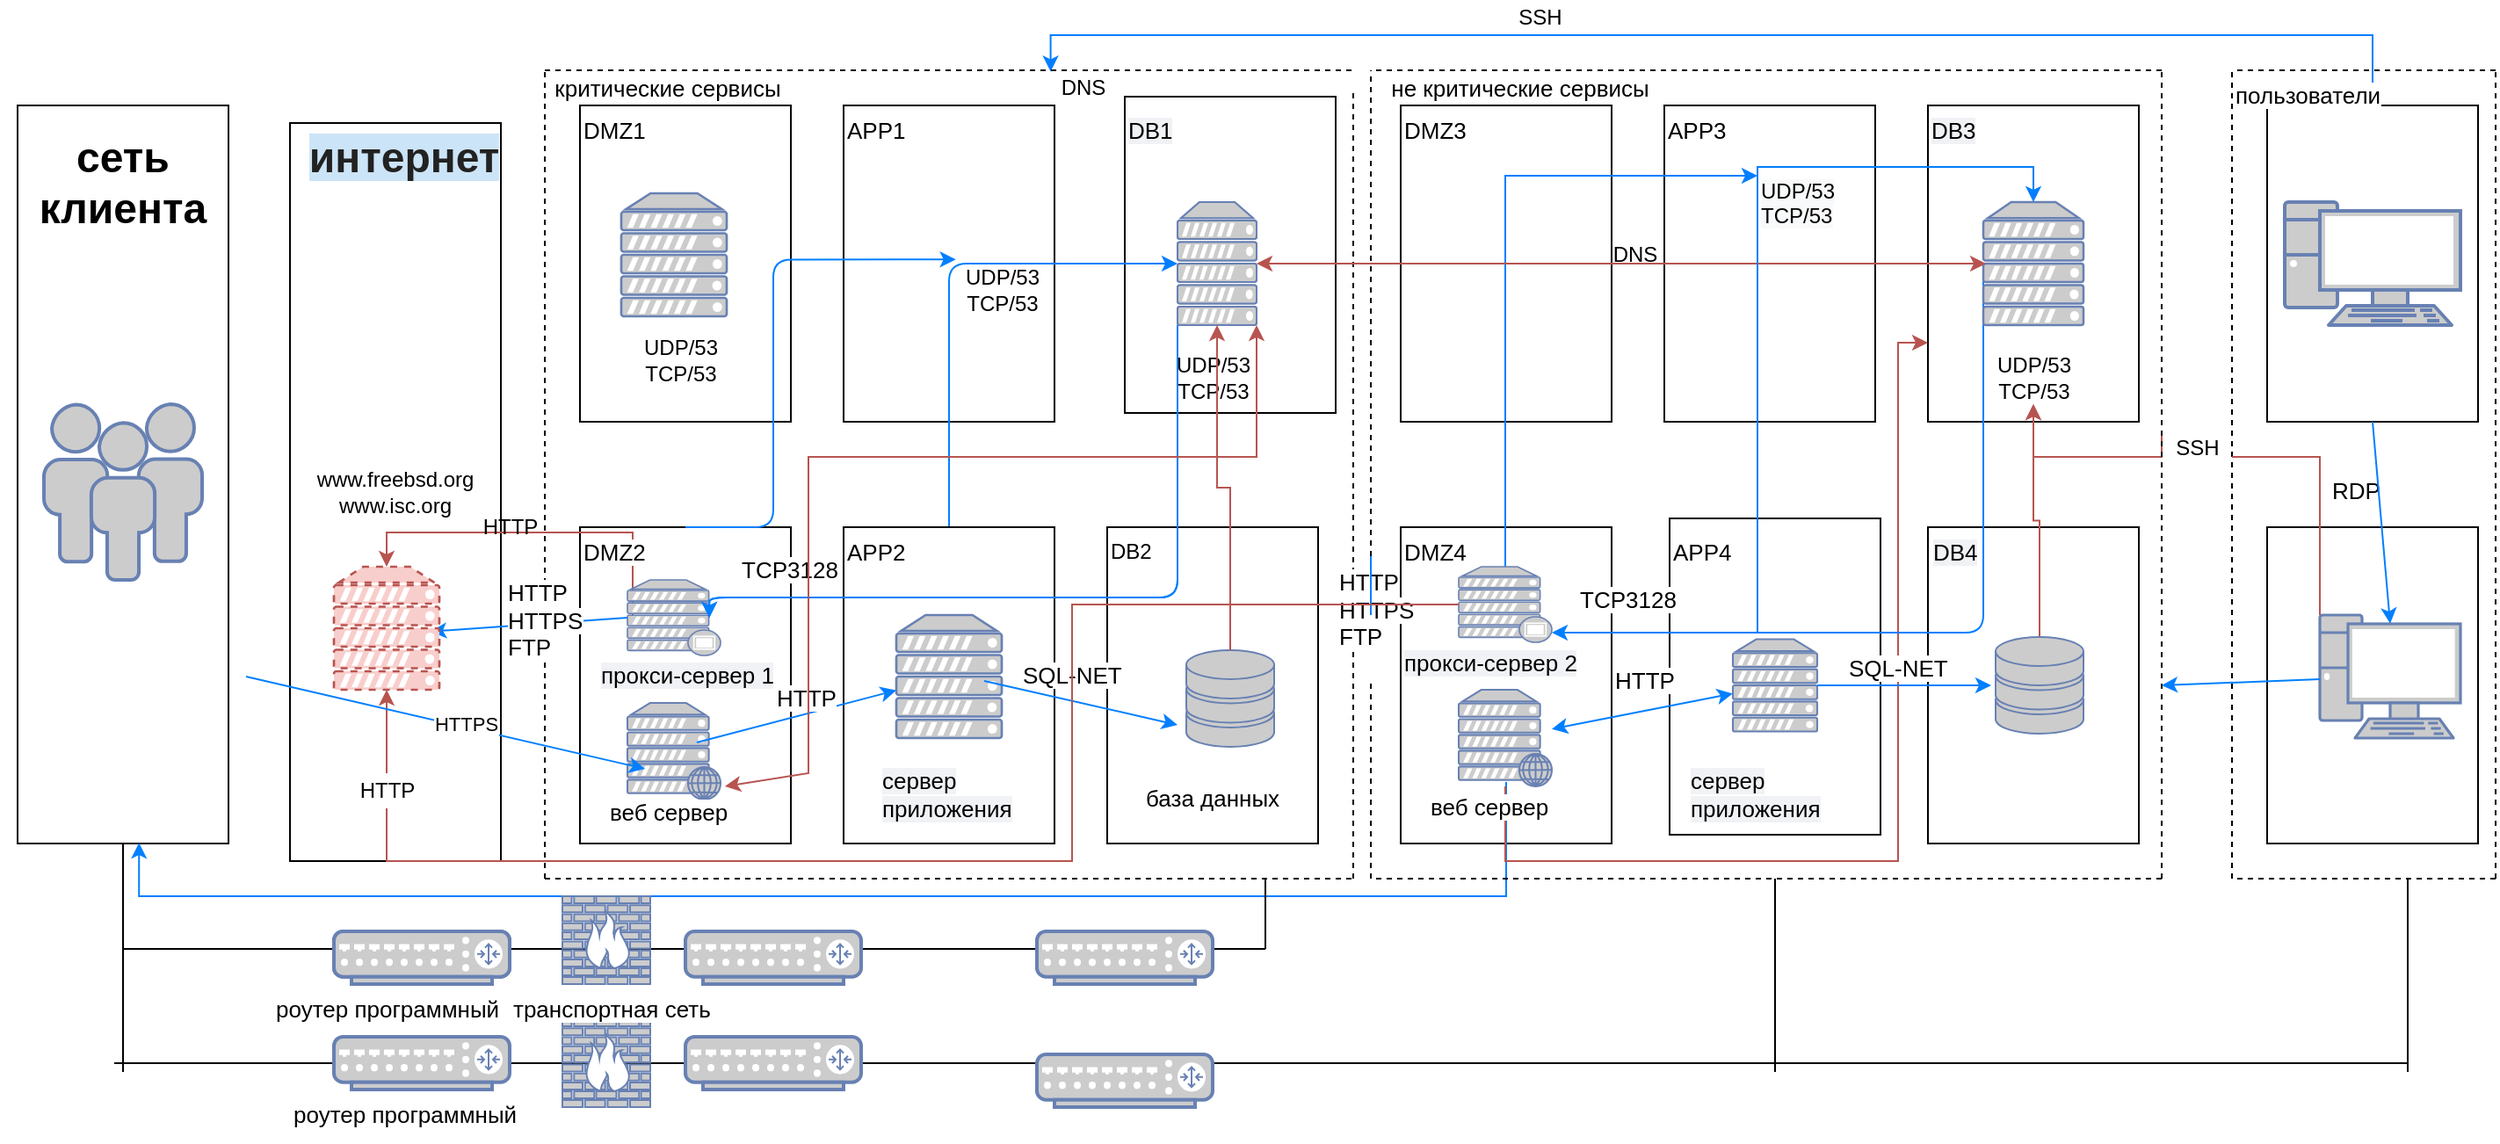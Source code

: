 <mxfile version="15.6.8" type="github">
  <diagram id="1AKOmLiHb0T1GY8dSjtn" name="Page-1">
    <mxGraphModel dx="1060" dy="1646" grid="1" gridSize="10" guides="1" tooltips="1" connect="1" arrows="1" fold="1" page="1" pageScale="1" pageWidth="827" pageHeight="1169" math="0" shadow="0">
      <root>
        <mxCell id="0" />
        <mxCell id="1" parent="0" />
        <mxCell id="HJ1KMDWT780nta9G588y-94" value="" style="endArrow=none;html=1;" parent="1" edge="1">
          <mxGeometry width="50" height="50" relative="1" as="geometry">
            <mxPoint x="95" y="585" as="sourcePoint" />
            <mxPoint x="1400" y="585" as="targetPoint" />
          </mxGeometry>
        </mxCell>
        <mxCell id="HJ1KMDWT780nta9G588y-93" value="" style="endArrow=none;html=1;" parent="1" edge="1">
          <mxGeometry width="50" height="50" relative="1" as="geometry">
            <mxPoint x="100" y="520" as="sourcePoint" />
            <mxPoint x="750" y="520" as="targetPoint" />
          </mxGeometry>
        </mxCell>
        <mxCell id="HJ1KMDWT780nta9G588y-1" value="" style="rounded=0;whiteSpace=wrap;html=1;" parent="1" vertex="1">
          <mxGeometry x="40" y="40" width="120" height="420" as="geometry" />
        </mxCell>
        <mxCell id="HJ1KMDWT780nta9G588y-2" value="www.freebsd.org&lt;br&gt;www.isc.org&lt;br&gt;" style="rounded=0;whiteSpace=wrap;html=1;" parent="1" vertex="1">
          <mxGeometry x="195" y="50" width="120" height="420" as="geometry" />
        </mxCell>
        <mxCell id="HJ1KMDWT780nta9G588y-6" value="" style="rounded=0;whiteSpace=wrap;html=1;" parent="1" vertex="1">
          <mxGeometry x="360" y="40" width="120" height="180" as="geometry" />
        </mxCell>
        <mxCell id="HJ1KMDWT780nta9G588y-7" value="" style="rounded=0;whiteSpace=wrap;html=1;" parent="1" vertex="1">
          <mxGeometry x="360" y="280" width="120" height="180" as="geometry" />
        </mxCell>
        <mxCell id="HJ1KMDWT780nta9G588y-8" value="" style="rounded=0;whiteSpace=wrap;html=1;" parent="1" vertex="1">
          <mxGeometry x="510" y="40" width="120" height="180" as="geometry" />
        </mxCell>
        <mxCell id="HJ1KMDWT780nta9G588y-9" value="" style="rounded=0;whiteSpace=wrap;html=1;" parent="1" vertex="1">
          <mxGeometry x="670" y="35" width="120" height="180" as="geometry" />
        </mxCell>
        <mxCell id="vRpasQC0jQgQnMMgfVWq-15" style="edgeStyle=orthogonalEdgeStyle;rounded=1;orthogonalLoop=1;jettySize=auto;html=1;exitX=0.5;exitY=0;exitDx=0;exitDy=0;strokeColor=#007FFF;" parent="1" source="HJ1KMDWT780nta9G588y-10" edge="1">
          <mxGeometry relative="1" as="geometry">
            <mxPoint x="700" y="130" as="targetPoint" />
            <Array as="points">
              <mxPoint x="570" y="130" />
            </Array>
          </mxGeometry>
        </mxCell>
        <mxCell id="HJ1KMDWT780nta9G588y-10" value="" style="rounded=0;whiteSpace=wrap;html=1;" parent="1" vertex="1">
          <mxGeometry x="510" y="280" width="120" height="180" as="geometry" />
        </mxCell>
        <mxCell id="HJ1KMDWT780nta9G588y-11" value="" style="rounded=0;whiteSpace=wrap;html=1;" parent="1" vertex="1">
          <mxGeometry x="660" y="280" width="120" height="180" as="geometry" />
        </mxCell>
        <mxCell id="HJ1KMDWT780nta9G588y-12" value="" style="rounded=0;whiteSpace=wrap;html=1;" parent="1" vertex="1">
          <mxGeometry x="827" y="40" width="120" height="180" as="geometry" />
        </mxCell>
        <mxCell id="HJ1KMDWT780nta9G588y-13" value="" style="rounded=0;whiteSpace=wrap;html=1;" parent="1" vertex="1">
          <mxGeometry x="827" y="280" width="120" height="180" as="geometry" />
        </mxCell>
        <mxCell id="HJ1KMDWT780nta9G588y-14" value="" style="rounded=0;whiteSpace=wrap;html=1;" parent="1" vertex="1">
          <mxGeometry x="977" y="40" width="120" height="180" as="geometry" />
        </mxCell>
        <mxCell id="HJ1KMDWT780nta9G588y-15" value="" style="rounded=0;whiteSpace=wrap;html=1;" parent="1" vertex="1">
          <mxGeometry x="1127" y="40" width="120" height="180" as="geometry" />
        </mxCell>
        <mxCell id="HJ1KMDWT780nta9G588y-16" value="" style="rounded=0;whiteSpace=wrap;html=1;" parent="1" vertex="1">
          <mxGeometry x="980" y="275" width="120" height="180" as="geometry" />
        </mxCell>
        <mxCell id="HJ1KMDWT780nta9G588y-17" value="&#xa;&#xa;&lt;span style=&quot;color: rgb(0, 0, 0); font-size: 13px; font-style: normal; font-weight: 400; letter-spacing: normal; text-align: left; text-indent: 0px; text-transform: none; word-spacing: 0px; background-color: rgb(240, 242, 245); display: inline; float: none;&quot;&gt;DB1&lt;/span&gt;&#xa;&#xa;" style="rounded=0;whiteSpace=wrap;html=1;" parent="1" vertex="1">
          <mxGeometry x="1127" y="280" width="120" height="180" as="geometry" />
        </mxCell>
        <mxCell id="DNXab_aSITvc3gn5kR9r-11" style="edgeStyle=orthogonalEdgeStyle;rounded=0;orthogonalLoop=1;jettySize=auto;html=1;entryX=0.045;entryY=0.037;entryDx=0;entryDy=0;entryPerimeter=0;fillColor=#dae8fc;strokeColor=#007FFF;" parent="1" source="HJ1KMDWT780nta9G588y-18" target="DNXab_aSITvc3gn5kR9r-9" edge="1">
          <mxGeometry relative="1" as="geometry">
            <Array as="points">
              <mxPoint x="1380" />
              <mxPoint x="628" />
            </Array>
          </mxGeometry>
        </mxCell>
        <mxCell id="HJ1KMDWT780nta9G588y-18" value="" style="rounded=0;whiteSpace=wrap;html=1;" parent="1" vertex="1">
          <mxGeometry x="1320" y="40" width="120" height="180" as="geometry" />
        </mxCell>
        <mxCell id="HJ1KMDWT780nta9G588y-19" value="" style="rounded=0;whiteSpace=wrap;html=1;" parent="1" vertex="1">
          <mxGeometry x="1320" y="280" width="120" height="180" as="geometry" />
        </mxCell>
        <mxCell id="HJ1KMDWT780nta9G588y-22" value="&lt;h1&gt;сеть клиента&lt;/h1&gt;" style="text;html=1;strokeColor=none;fillColor=none;spacing=5;spacingTop=-20;whiteSpace=wrap;overflow=hidden;rounded=0;align=center;" parent="1" vertex="1">
          <mxGeometry x="30" y="50" width="140" height="60" as="geometry" />
        </mxCell>
        <mxCell id="HJ1KMDWT780nta9G588y-23" value="&lt;h1&gt;&lt;font color=&quot;#222222&quot;&gt;&lt;span style=&quot;background-color: rgb(204 , 228 , 247)&quot;&gt;интернет&lt;/span&gt;&lt;/font&gt;&lt;/h1&gt;" style="text;html=1;strokeColor=none;fillColor=none;spacing=5;spacingTop=-20;whiteSpace=wrap;overflow=hidden;rounded=0;align=center;" parent="1" vertex="1">
          <mxGeometry x="190" y="50" width="140" height="60" as="geometry" />
        </mxCell>
        <mxCell id="DNXab_aSITvc3gn5kR9r-2" style="edgeStyle=orthogonalEdgeStyle;rounded=0;orthogonalLoop=1;jettySize=auto;html=1;exitX=0;exitY=0.5;exitDx=0;exitDy=0;exitPerimeter=0;entryX=0.5;entryY=0;entryDx=0;entryDy=0;entryPerimeter=0;fillColor=#f8cecc;strokeColor=#b85450;" parent="1" source="HJ1KMDWT780nta9G588y-24" target="DNXab_aSITvc3gn5kR9r-1" edge="1">
          <mxGeometry relative="1" as="geometry">
            <Array as="points">
              <mxPoint x="390" y="331" />
              <mxPoint x="390" y="283" />
              <mxPoint x="250" y="283" />
            </Array>
          </mxGeometry>
        </mxCell>
        <mxCell id="HJ1KMDWT780nta9G588y-24" value="" style="fontColor=#0066CC;verticalAlign=top;verticalLabelPosition=bottom;labelPosition=center;align=center;html=1;outlineConnect=0;fillColor=#CCCCCC;strokeColor=#6881B3;gradientColor=none;gradientDirection=north;strokeWidth=2;shape=mxgraph.networks.proxy_server;" parent="1" vertex="1">
          <mxGeometry x="387" y="310" width="53" height="43" as="geometry" />
        </mxCell>
        <mxCell id="HJ1KMDWT780nta9G588y-25" value="" style="fontColor=#0066CC;verticalAlign=top;verticalLabelPosition=bottom;labelPosition=center;align=center;html=1;outlineConnect=0;fillColor=#CCCCCC;strokeColor=#6881B3;gradientColor=none;gradientDirection=north;strokeWidth=2;shape=mxgraph.networks.web_server;" parent="1" vertex="1">
          <mxGeometry x="387" y="380" width="53" height="55" as="geometry" />
        </mxCell>
        <mxCell id="HJ1KMDWT780nta9G588y-26" value="" style="fontColor=#0066CC;verticalAlign=top;verticalLabelPosition=bottom;labelPosition=center;align=center;html=1;outlineConnect=0;fillColor=#CCCCCC;strokeColor=#6881B3;gradientColor=none;gradientDirection=north;strokeWidth=2;shape=mxgraph.networks.server;" parent="1" vertex="1">
          <mxGeometry x="540" y="330" width="60" height="70" as="geometry" />
        </mxCell>
        <mxCell id="HJ1KMDWT780nta9G588y-28" value="" style="fontColor=#0066CC;verticalAlign=top;verticalLabelPosition=bottom;labelPosition=center;align=center;html=1;outlineConnect=0;fillColor=#CCCCCC;strokeColor=#6881B3;gradientColor=none;gradientDirection=north;strokeWidth=2;shape=mxgraph.networks.pc;" parent="1" vertex="1">
          <mxGeometry x="1330" y="95" width="100" height="70" as="geometry" />
        </mxCell>
        <mxCell id="DNXab_aSITvc3gn5kR9r-4" style="edgeStyle=orthogonalEdgeStyle;rounded=0;orthogonalLoop=1;jettySize=auto;html=1;exitX=0;exitY=0;exitDx=0;exitDy=0;exitPerimeter=0;fillColor=#f8cecc;strokeColor=#b85450;startArrow=none;" parent="1" source="DNXab_aSITvc3gn5kR9r-30" target="HJ1KMDWT780nta9G588y-153" edge="1">
          <mxGeometry relative="1" as="geometry">
            <Array as="points">
              <mxPoint x="1187" y="240" />
            </Array>
          </mxGeometry>
        </mxCell>
        <mxCell id="HJ1KMDWT780nta9G588y-29" value="" style="fontColor=#0066CC;verticalAlign=top;verticalLabelPosition=bottom;labelPosition=center;align=center;html=1;outlineConnect=0;fillColor=#CCCCCC;strokeColor=#6881B3;gradientColor=none;gradientDirection=north;strokeWidth=2;shape=mxgraph.networks.pc;" parent="1" vertex="1">
          <mxGeometry x="1350" y="330" width="80" height="70" as="geometry" />
        </mxCell>
        <mxCell id="HJ1KMDWT780nta9G588y-31" value="" style="fontColor=#0066CC;verticalAlign=top;verticalLabelPosition=bottom;labelPosition=center;align=center;html=1;outlineConnect=0;fillColor=#CCCCCC;strokeColor=#6881B3;gradientColor=none;gradientDirection=north;strokeWidth=2;shape=mxgraph.networks.server;" parent="1" vertex="1">
          <mxGeometry x="1016" y="343.75" width="48" height="52.5" as="geometry" />
        </mxCell>
        <mxCell id="DNXab_aSITvc3gn5kR9r-3" style="edgeStyle=orthogonalEdgeStyle;rounded=0;orthogonalLoop=1;jettySize=auto;html=1;entryX=0.5;entryY=1;entryDx=0;entryDy=0;entryPerimeter=0;fillColor=#f8cecc;strokeColor=#b85450;startArrow=none;" parent="1" source="DNXab_aSITvc3gn5kR9r-16" target="DNXab_aSITvc3gn5kR9r-1" edge="1">
          <mxGeometry relative="1" as="geometry">
            <Array as="points" />
          </mxGeometry>
        </mxCell>
        <mxCell id="DNXab_aSITvc3gn5kR9r-28" style="edgeStyle=orthogonalEdgeStyle;rounded=0;orthogonalLoop=1;jettySize=auto;html=1;strokeColor=#007FFF;" parent="1" source="HJ1KMDWT780nta9G588y-32" edge="1">
          <mxGeometry relative="1" as="geometry">
            <mxPoint x="1030" y="80" as="targetPoint" />
            <Array as="points">
              <mxPoint x="887" y="80" />
            </Array>
          </mxGeometry>
        </mxCell>
        <mxCell id="HJ1KMDWT780nta9G588y-32" value="" style="fontColor=#0066CC;verticalAlign=top;verticalLabelPosition=bottom;labelPosition=center;align=center;html=1;outlineConnect=0;fillColor=#CCCCCC;strokeColor=#6881B3;gradientColor=none;gradientDirection=north;strokeWidth=2;shape=mxgraph.networks.proxy_server;" parent="1" vertex="1">
          <mxGeometry x="860" y="302.5" width="53" height="43" as="geometry" />
        </mxCell>
        <mxCell id="DNXab_aSITvc3gn5kR9r-19" style="edgeStyle=orthogonalEdgeStyle;rounded=0;orthogonalLoop=1;jettySize=auto;html=1;exitX=0.5;exitY=0;exitDx=0;exitDy=0;entryX=0.576;entryY=0.999;entryDx=0;entryDy=0;entryPerimeter=0;strokeColor=#007FFF;" parent="1" source="HJ1KMDWT780nta9G588y-84" target="HJ1KMDWT780nta9G588y-1" edge="1">
          <mxGeometry relative="1" as="geometry">
            <Array as="points">
              <mxPoint x="887" y="490" />
              <mxPoint x="109" y="490" />
            </Array>
          </mxGeometry>
        </mxCell>
        <mxCell id="DNXab_aSITvc3gn5kR9r-21" style="edgeStyle=orthogonalEdgeStyle;rounded=0;orthogonalLoop=1;jettySize=auto;html=1;entryX=0;entryY=0.75;entryDx=0;entryDy=0;strokeColor=#b85450;fillColor=#f8cecc;" parent="1" source="HJ1KMDWT780nta9G588y-33" target="HJ1KMDWT780nta9G588y-15" edge="1">
          <mxGeometry relative="1" as="geometry">
            <Array as="points">
              <mxPoint x="887" y="470" />
              <mxPoint x="1110" y="470" />
              <mxPoint x="1110" y="175" />
            </Array>
          </mxGeometry>
        </mxCell>
        <mxCell id="HJ1KMDWT780nta9G588y-33" value="" style="fontColor=#0066CC;verticalAlign=top;verticalLabelPosition=bottom;labelPosition=center;align=center;html=1;outlineConnect=0;fillColor=#CCCCCC;strokeColor=#6881B3;gradientColor=none;gradientDirection=north;strokeWidth=2;shape=mxgraph.networks.web_server;" parent="1" vertex="1">
          <mxGeometry x="860" y="372.5" width="53" height="55" as="geometry" />
        </mxCell>
        <mxCell id="HJ1KMDWT780nta9G588y-34" value="" style="fontColor=#0066CC;verticalAlign=top;verticalLabelPosition=bottom;labelPosition=center;align=center;html=1;outlineConnect=0;fillColor=#CCCCCC;strokeColor=#6881B3;gradientColor=none;gradientDirection=north;strokeWidth=2;shape=mxgraph.networks.storage;" parent="1" vertex="1">
          <mxGeometry x="705" y="350" width="50" height="55" as="geometry" />
        </mxCell>
        <mxCell id="HJ1KMDWT780nta9G588y-35" value="" style="fontColor=#0066CC;verticalAlign=top;verticalLabelPosition=bottom;labelPosition=center;align=center;html=1;outlineConnect=0;fillColor=#CCCCCC;strokeColor=#6881B3;gradientColor=none;gradientDirection=north;strokeWidth=2;shape=mxgraph.networks.users;" parent="1" vertex="1">
          <mxGeometry x="55" y="210" width="90" height="100" as="geometry" />
        </mxCell>
        <mxCell id="HJ1KMDWT780nta9G588y-36" value="" style="fontColor=#0066CC;verticalAlign=top;verticalLabelPosition=bottom;labelPosition=center;align=center;html=1;outlineConnect=0;fillColor=#CCCCCC;strokeColor=#6881B3;gradientColor=none;gradientDirection=north;strokeWidth=2;shape=mxgraph.networks.router;" parent="1" vertex="1">
          <mxGeometry x="220" y="510" width="100" height="30" as="geometry" />
        </mxCell>
        <mxCell id="HJ1KMDWT780nta9G588y-37" value="" style="fontColor=#0066CC;verticalAlign=top;verticalLabelPosition=bottom;labelPosition=center;align=center;html=1;outlineConnect=0;fillColor=#CCCCCC;strokeColor=#6881B3;gradientColor=none;gradientDirection=north;strokeWidth=2;shape=mxgraph.networks.router;" parent="1" vertex="1">
          <mxGeometry x="220" y="510" width="100" height="30" as="geometry" />
        </mxCell>
        <mxCell id="HJ1KMDWT780nta9G588y-38" value="" style="fontColor=#0066CC;verticalAlign=top;verticalLabelPosition=bottom;labelPosition=center;align=center;html=1;outlineConnect=0;fillColor=#CCCCCC;strokeColor=#6881B3;gradientColor=none;gradientDirection=north;strokeWidth=2;shape=mxgraph.networks.router;" parent="1" vertex="1">
          <mxGeometry x="620" y="510" width="100" height="30" as="geometry" />
        </mxCell>
        <mxCell id="HJ1KMDWT780nta9G588y-39" value="" style="fontColor=#0066CC;verticalAlign=top;verticalLabelPosition=bottom;labelPosition=center;align=center;html=1;outlineConnect=0;fillColor=#CCCCCC;strokeColor=#6881B3;gradientColor=none;gradientDirection=north;strokeWidth=2;shape=mxgraph.networks.router;" parent="1" vertex="1">
          <mxGeometry x="420" y="510" width="100" height="30" as="geometry" />
        </mxCell>
        <mxCell id="HJ1KMDWT780nta9G588y-40" value="" style="fontColor=#0066CC;verticalAlign=top;verticalLabelPosition=bottom;labelPosition=center;align=center;html=1;outlineConnect=0;fillColor=#CCCCCC;strokeColor=#6881B3;gradientColor=none;gradientDirection=north;strokeWidth=2;shape=mxgraph.networks.router;" parent="1" vertex="1">
          <mxGeometry x="220" y="570" width="100" height="30" as="geometry" />
        </mxCell>
        <mxCell id="HJ1KMDWT780nta9G588y-41" value="" style="fontColor=#0066CC;verticalAlign=top;verticalLabelPosition=bottom;labelPosition=center;align=center;html=1;outlineConnect=0;fillColor=#CCCCCC;strokeColor=#6881B3;gradientColor=none;gradientDirection=north;strokeWidth=2;shape=mxgraph.networks.router;" parent="1" vertex="1">
          <mxGeometry x="420" y="570" width="100" height="30" as="geometry" />
        </mxCell>
        <mxCell id="HJ1KMDWT780nta9G588y-42" value="" style="fontColor=#0066CC;verticalAlign=top;verticalLabelPosition=bottom;labelPosition=center;align=center;html=1;outlineConnect=0;fillColor=#CCCCCC;strokeColor=#6881B3;gradientColor=none;gradientDirection=north;strokeWidth=2;shape=mxgraph.networks.router;" parent="1" vertex="1">
          <mxGeometry x="620" y="580" width="100" height="30" as="geometry" />
        </mxCell>
        <mxCell id="HJ1KMDWT780nta9G588y-43" value="" style="fontColor=#0066CC;verticalAlign=top;verticalLabelPosition=bottom;labelPosition=center;align=center;html=1;outlineConnect=0;fillColor=#CCCCCC;strokeColor=#6881B3;gradientColor=none;gradientDirection=north;strokeWidth=2;shape=mxgraph.networks.firewall;" parent="1" vertex="1">
          <mxGeometry x="350" y="490" width="50" height="50" as="geometry" />
        </mxCell>
        <mxCell id="HJ1KMDWT780nta9G588y-44" value="" style="fontColor=#0066CC;verticalAlign=top;verticalLabelPosition=bottom;labelPosition=center;align=center;html=1;outlineConnect=0;fillColor=#CCCCCC;strokeColor=#6881B3;gradientColor=none;gradientDirection=north;strokeWidth=2;shape=mxgraph.networks.firewall;" parent="1" vertex="1">
          <mxGeometry x="350" y="560" width="50" height="50" as="geometry" />
        </mxCell>
        <mxCell id="HJ1KMDWT780nta9G588y-47" value="" style="endArrow=none;dashed=1;html=1;" parent="1" edge="1">
          <mxGeometry width="50" height="50" relative="1" as="geometry">
            <mxPoint x="800" y="480" as="sourcePoint" />
            <mxPoint x="800" y="30" as="targetPoint" />
          </mxGeometry>
        </mxCell>
        <mxCell id="HJ1KMDWT780nta9G588y-48" value="" style="endArrow=none;dashed=1;html=1;" parent="1" edge="1">
          <mxGeometry width="50" height="50" relative="1" as="geometry">
            <mxPoint x="340" y="480" as="sourcePoint" />
            <mxPoint x="800" y="480" as="targetPoint" />
          </mxGeometry>
        </mxCell>
        <mxCell id="HJ1KMDWT780nta9G588y-49" value="" style="endArrow=none;dashed=1;html=1;" parent="1" edge="1">
          <mxGeometry width="50" height="50" relative="1" as="geometry">
            <mxPoint x="340" y="20" as="sourcePoint" />
            <mxPoint x="800" y="20" as="targetPoint" />
          </mxGeometry>
        </mxCell>
        <mxCell id="HJ1KMDWT780nta9G588y-50" value="" style="endArrow=none;dashed=1;html=1;" parent="1" edge="1">
          <mxGeometry width="50" height="50" relative="1" as="geometry">
            <mxPoint x="340" y="480" as="sourcePoint" />
            <mxPoint x="340" y="20" as="targetPoint" />
          </mxGeometry>
        </mxCell>
        <mxCell id="HJ1KMDWT780nta9G588y-51" value="" style="endArrow=none;dashed=1;html=1;" parent="1" source="HJ1KMDWT780nta9G588y-137" edge="1">
          <mxGeometry width="50" height="50" relative="1" as="geometry">
            <mxPoint x="810" y="480" as="sourcePoint" />
            <mxPoint x="810" y="20" as="targetPoint" />
          </mxGeometry>
        </mxCell>
        <mxCell id="HJ1KMDWT780nta9G588y-52" value="" style="endArrow=none;dashed=1;html=1;" parent="1" edge="1">
          <mxGeometry width="50" height="50" relative="1" as="geometry">
            <mxPoint x="1260" y="20" as="sourcePoint" />
            <mxPoint x="810" y="20" as="targetPoint" />
          </mxGeometry>
        </mxCell>
        <mxCell id="HJ1KMDWT780nta9G588y-53" value="" style="endArrow=none;dashed=1;html=1;" parent="1" edge="1">
          <mxGeometry width="50" height="50" relative="1" as="geometry">
            <mxPoint x="1260" y="480" as="sourcePoint" />
            <mxPoint x="1260" y="20" as="targetPoint" />
          </mxGeometry>
        </mxCell>
        <mxCell id="HJ1KMDWT780nta9G588y-54" value="" style="endArrow=none;dashed=1;html=1;" parent="1" edge="1">
          <mxGeometry width="50" height="50" relative="1" as="geometry">
            <mxPoint x="1260" y="480" as="sourcePoint" />
            <mxPoint x="810" y="480" as="targetPoint" />
          </mxGeometry>
        </mxCell>
        <mxCell id="HJ1KMDWT780nta9G588y-55" value="" style="endArrow=none;dashed=1;html=1;" parent="1" edge="1">
          <mxGeometry width="50" height="50" relative="1" as="geometry">
            <mxPoint x="1300" y="480" as="sourcePoint" />
            <mxPoint x="1300" y="20" as="targetPoint" />
          </mxGeometry>
        </mxCell>
        <mxCell id="HJ1KMDWT780nta9G588y-56" value="" style="endArrow=none;dashed=1;html=1;" parent="1" edge="1">
          <mxGeometry width="50" height="50" relative="1" as="geometry">
            <mxPoint x="1450" y="20" as="sourcePoint" />
            <mxPoint x="1300" y="20" as="targetPoint" />
          </mxGeometry>
        </mxCell>
        <mxCell id="HJ1KMDWT780nta9G588y-57" value="" style="endArrow=none;dashed=1;html=1;" parent="1" edge="1">
          <mxGeometry width="50" height="50" relative="1" as="geometry">
            <mxPoint x="1450.0" y="480" as="sourcePoint" />
            <mxPoint x="1450.0" y="20" as="targetPoint" />
          </mxGeometry>
        </mxCell>
        <mxCell id="HJ1KMDWT780nta9G588y-59" value="" style="endArrow=none;dashed=1;html=1;" parent="1" edge="1">
          <mxGeometry width="50" height="50" relative="1" as="geometry">
            <mxPoint x="1450" y="480" as="sourcePoint" />
            <mxPoint x="1300" y="480" as="targetPoint" />
          </mxGeometry>
        </mxCell>
        <mxCell id="HJ1KMDWT780nta9G588y-60" value="&lt;span style=&quot;font-family: , &amp;#34;blinkmacsystemfont&amp;#34; , &amp;#34;roboto&amp;#34; , &amp;#34;helvetica neue&amp;#34; , &amp;#34;geneva&amp;#34; , &amp;#34;noto sans armenian&amp;#34; , &amp;#34;noto sans bengali&amp;#34; , &amp;#34;noto sans cherokee&amp;#34; , &amp;#34;noto sans devanagari&amp;#34; , &amp;#34;noto sans ethiopic&amp;#34; , &amp;#34;noto sans georgian&amp;#34; , &amp;#34;noto sans hebrew&amp;#34; , &amp;#34;noto sans kannada&amp;#34; , &amp;#34;noto sans khmer&amp;#34; , &amp;#34;noto sans lao&amp;#34; , &amp;#34;noto sans osmanya&amp;#34; , &amp;#34;noto sans tamil&amp;#34; , &amp;#34;noto sans telugu&amp;#34; , &amp;#34;noto sans thai&amp;#34; , sans-serif , &amp;#34;arial&amp;#34; , &amp;#34;tahoma&amp;#34; , &amp;#34;verdana&amp;#34; ; font-size: 13px ; text-align: left ; background-color: rgb(255 , 255 , 255)&quot;&gt;критические сервисы&lt;/span&gt;" style="text;html=1;strokeColor=none;fillColor=none;align=center;verticalAlign=middle;whiteSpace=wrap;rounded=0;" parent="1" vertex="1">
          <mxGeometry x="330" y="20" width="160" height="20" as="geometry" />
        </mxCell>
        <mxCell id="HJ1KMDWT780nta9G588y-61" value="&lt;span style=&quot;font-family: , &amp;#34;blinkmacsystemfont&amp;#34; , &amp;#34;roboto&amp;#34; , &amp;#34;helvetica neue&amp;#34; , &amp;#34;geneva&amp;#34; , &amp;#34;noto sans armenian&amp;#34; , &amp;#34;noto sans bengali&amp;#34; , &amp;#34;noto sans cherokee&amp;#34; , &amp;#34;noto sans devanagari&amp;#34; , &amp;#34;noto sans ethiopic&amp;#34; , &amp;#34;noto sans georgian&amp;#34; , &amp;#34;noto sans hebrew&amp;#34; , &amp;#34;noto sans kannada&amp;#34; , &amp;#34;noto sans khmer&amp;#34; , &amp;#34;noto sans lao&amp;#34; , &amp;#34;noto sans osmanya&amp;#34; , &amp;#34;noto sans tamil&amp;#34; , &amp;#34;noto sans telugu&amp;#34; , &amp;#34;noto sans thai&amp;#34; , sans-serif , &amp;#34;arial&amp;#34; , &amp;#34;tahoma&amp;#34; , &amp;#34;verdana&amp;#34; ; font-size: 13px ; text-align: left ; background-color: rgb(255 , 255 , 255)&quot;&gt;не критические сервисы&lt;/span&gt;" style="text;html=1;strokeColor=none;fillColor=none;align=center;verticalAlign=middle;whiteSpace=wrap;rounded=0;" parent="1" vertex="1">
          <mxGeometry x="810" y="20" width="170" height="20" as="geometry" />
        </mxCell>
        <mxCell id="HJ1KMDWT780nta9G588y-62" value="&lt;span style=&quot;color: rgb(0, 0, 0); font-size: 13px; font-style: normal; font-weight: 400; letter-spacing: normal; text-align: left; text-indent: 0px; text-transform: none; word-spacing: 0px; background-color: rgb(255, 255, 255); display: inline; float: none;&quot;&gt;пользователи&lt;/span&gt;" style="text;whiteSpace=wrap;html=1;" parent="1" vertex="1">
          <mxGeometry x="1300" y="20" width="110" height="20" as="geometry" />
        </mxCell>
        <mxCell id="HJ1KMDWT780nta9G588y-63" value="&lt;span style=&quot;color: rgb(0, 0, 0); font-size: 13px; font-style: normal; font-weight: 400; letter-spacing: normal; text-align: left; text-indent: 0px; text-transform: none; word-spacing: 0px; background-color: rgb(255, 255, 255); display: inline; float: none;&quot;&gt;RDP&lt;/span&gt;" style="text;whiteSpace=wrap;html=1;" parent="1" vertex="1">
          <mxGeometry x="1355" y="245" width="50" height="30" as="geometry" />
        </mxCell>
        <mxCell id="HJ1KMDWT780nta9G588y-64" value="&lt;span style=&quot;color: rgb(0 , 0 , 0) ; font-size: 13px ; font-style: normal ; font-weight: 400 ; letter-spacing: normal ; text-align: left ; text-indent: 0px ; text-transform: none ; word-spacing: 0px ; background-color: rgb(240 , 242 , 245) ; display: inline ; float: none&quot;&gt;DB4&lt;/span&gt;" style="text;whiteSpace=wrap;html=1;" parent="1" vertex="1">
          <mxGeometry x="1128" y="280" width="50" height="30" as="geometry" />
        </mxCell>
        <mxCell id="HJ1KMDWT780nta9G588y-65" value="&lt;span style=&quot;color: rgb(0 , 0 , 0) ; font-size: 13px ; font-style: normal ; font-weight: 400 ; letter-spacing: normal ; text-align: left ; text-indent: 0px ; text-transform: none ; word-spacing: 0px ; background-color: rgb(240 , 242 , 245) ; display: inline ; float: none&quot;&gt;DB3&lt;/span&gt;" style="text;whiteSpace=wrap;html=1;" parent="1" vertex="1">
          <mxGeometry x="1127" y="40" width="50" height="30" as="geometry" />
        </mxCell>
        <mxCell id="HJ1KMDWT780nta9G588y-67" value="&lt;span style=&quot;color: rgb(0, 0, 0); font-size: 13px; font-style: normal; font-weight: 400; letter-spacing: normal; text-align: left; text-indent: 0px; text-transform: none; word-spacing: 0px; background-color: rgb(240, 242, 245); display: inline; float: none;&quot;&gt;DB1&lt;/span&gt;" style="text;whiteSpace=wrap;html=1;" parent="1" vertex="1">
          <mxGeometry x="670" y="40" width="50" height="30" as="geometry" />
        </mxCell>
        <mxCell id="HJ1KMDWT780nta9G588y-69" value="DB2" style="text;whiteSpace=wrap;html=1;" parent="1" vertex="1">
          <mxGeometry x="660" y="280" width="50" height="30" as="geometry" />
        </mxCell>
        <mxCell id="HJ1KMDWT780nta9G588y-70" value="&lt;span style=&quot;color: rgb(0 , 0 , 0) ; font-size: 13px ; font-style: normal ; font-weight: 400 ; letter-spacing: normal ; text-align: left ; text-indent: 0px ; text-transform: none ; word-spacing: 0px ; background-color: rgb(255 , 255 , 255) ; display: inline ; float: none&quot;&gt;APP3&lt;/span&gt;" style="text;whiteSpace=wrap;html=1;" parent="1" vertex="1">
          <mxGeometry x="977" y="40" width="60" height="30" as="geometry" />
        </mxCell>
        <mxCell id="HJ1KMDWT780nta9G588y-71" value="&lt;span style=&quot;color: rgb(0 , 0 , 0) ; font-size: 13px ; font-style: normal ; font-weight: 400 ; letter-spacing: normal ; text-align: left ; text-indent: 0px ; text-transform: none ; word-spacing: 0px ; background-color: rgb(255 , 255 , 255) ; display: inline ; float: none&quot;&gt;APP4&lt;/span&gt;" style="text;whiteSpace=wrap;html=1;" parent="1" vertex="1">
          <mxGeometry x="980" y="280" width="60" height="30" as="geometry" />
        </mxCell>
        <mxCell id="HJ1KMDWT780nta9G588y-72" value="&lt;span style=&quot;color: rgb(0, 0, 0); font-size: 13px; font-style: normal; font-weight: 400; letter-spacing: normal; text-align: left; text-indent: 0px; text-transform: none; word-spacing: 0px; background-color: rgb(255, 255, 255); display: inline; float: none;&quot;&gt;APP1&lt;/span&gt;" style="text;whiteSpace=wrap;html=1;" parent="1" vertex="1">
          <mxGeometry x="510" y="40" width="60" height="30" as="geometry" />
        </mxCell>
        <mxCell id="HJ1KMDWT780nta9G588y-73" value="&lt;span style=&quot;color: rgb(0 , 0 , 0) ; font-size: 13px ; font-style: normal ; font-weight: 400 ; letter-spacing: normal ; text-align: left ; text-indent: 0px ; text-transform: none ; word-spacing: 0px ; background-color: rgb(255 , 255 , 255) ; display: inline ; float: none&quot;&gt;APP2&lt;/span&gt;" style="text;whiteSpace=wrap;html=1;" parent="1" vertex="1">
          <mxGeometry x="510" y="280" width="60" height="30" as="geometry" />
        </mxCell>
        <mxCell id="HJ1KMDWT780nta9G588y-74" value="&lt;span style=&quot;color: rgb(0 , 0 , 0) ; font-size: 13px ; font-style: normal ; font-weight: 400 ; letter-spacing: normal ; text-align: left ; text-indent: 0px ; text-transform: none ; word-spacing: 0px ; background-color: rgb(255 , 255 , 255) ; display: inline ; float: none&quot;&gt;DMZ4&lt;/span&gt;" style="text;whiteSpace=wrap;html=1;" parent="1" vertex="1">
          <mxGeometry x="827" y="280" width="60" height="30" as="geometry" />
        </mxCell>
        <mxCell id="HJ1KMDWT780nta9G588y-76" value="&lt;span style=&quot;color: rgb(0 , 0 , 0) ; font-size: 13px ; font-style: normal ; font-weight: 400 ; letter-spacing: normal ; text-align: left ; text-indent: 0px ; text-transform: none ; word-spacing: 0px ; background-color: rgb(255 , 255 , 255) ; display: inline ; float: none&quot;&gt;DMZ3&lt;/span&gt;" style="text;whiteSpace=wrap;html=1;" parent="1" vertex="1">
          <mxGeometry x="827" y="40" width="60" height="30" as="geometry" />
        </mxCell>
        <mxCell id="HJ1KMDWT780nta9G588y-77" value="&lt;span style=&quot;color: rgb(0, 0, 0); font-size: 13px; font-style: normal; font-weight: 400; letter-spacing: normal; text-align: left; text-indent: 0px; text-transform: none; word-spacing: 0px; background-color: rgb(255, 255, 255); display: inline; float: none;&quot;&gt;DMZ1&lt;/span&gt;" style="text;whiteSpace=wrap;html=1;" parent="1" vertex="1">
          <mxGeometry x="360" y="40" width="60" height="30" as="geometry" />
        </mxCell>
        <mxCell id="HJ1KMDWT780nta9G588y-79" value="&lt;span style=&quot;color: rgb(0 , 0 , 0) ; font-size: 13px ; font-style: normal ; font-weight: 400 ; letter-spacing: normal ; text-align: left ; text-indent: 0px ; text-transform: none ; word-spacing: 0px ; background-color: rgb(255 , 255 , 255) ; display: inline ; float: none&quot;&gt;DMZ2&lt;/span&gt;" style="text;whiteSpace=wrap;html=1;" parent="1" vertex="1">
          <mxGeometry x="360" y="280" width="60" height="30" as="geometry" />
        </mxCell>
        <mxCell id="HJ1KMDWT780nta9G588y-81" value="&lt;span style=&quot;color: rgb(0, 0, 0); font-size: 13px; font-style: normal; font-weight: 400; letter-spacing: normal; text-align: left; text-indent: 0px; text-transform: none; word-spacing: 0px; background-color: rgb(240, 242, 245); display: inline; float: none;&quot;&gt;прокси-сервер 1&lt;/span&gt;" style="text;whiteSpace=wrap;html=1;" parent="1" vertex="1">
          <mxGeometry x="370" y="350" width="120" height="30" as="geometry" />
        </mxCell>
        <mxCell id="HJ1KMDWT780nta9G588y-82" value="&lt;span style=&quot;color: rgb(0 , 0 , 0) ; font-size: 13px ; font-style: normal ; font-weight: 400 ; letter-spacing: normal ; text-align: left ; text-indent: 0px ; text-transform: none ; word-spacing: 0px ; background-color: rgb(240 , 242 , 245) ; display: inline ; float: none&quot;&gt;прокси-сервер 2&lt;/span&gt;" style="text;whiteSpace=wrap;html=1;" parent="1" vertex="1">
          <mxGeometry x="827" y="342.5" width="120" height="30" as="geometry" />
        </mxCell>
        <mxCell id="HJ1KMDWT780nta9G588y-83" value="&lt;span style=&quot;color: rgb(0, 0, 0); font-size: 13px; font-style: normal; font-weight: 400; letter-spacing: normal; text-align: left; text-indent: 0px; text-transform: none; word-spacing: 0px; background-color: rgb(255, 255, 255); display: inline; float: none;&quot;&gt;веб сервер&lt;/span&gt;" style="text;whiteSpace=wrap;html=1;" parent="1" vertex="1">
          <mxGeometry x="375" y="427.5" width="90" height="30" as="geometry" />
        </mxCell>
        <mxCell id="HJ1KMDWT780nta9G588y-84" value="&lt;span style=&quot;color: rgb(0, 0, 0); font-size: 13px; font-style: normal; font-weight: 400; letter-spacing: normal; text-align: left; text-indent: 0px; text-transform: none; word-spacing: 0px; background-color: rgb(255, 255, 255); display: inline; float: none;&quot;&gt;веб сервер&lt;/span&gt;" style="text;whiteSpace=wrap;html=1;" parent="1" vertex="1">
          <mxGeometry x="842" y="425" width="90" height="30" as="geometry" />
        </mxCell>
        <mxCell id="HJ1KMDWT780nta9G588y-85" value="&lt;span style=&quot;color: rgb(0, 0, 0); font-size: 13px; font-style: normal; font-weight: 400; letter-spacing: normal; text-align: left; text-indent: 0px; text-transform: none; word-spacing: 0px; background-color: rgb(240, 242, 245); display: inline; float: none;&quot;&gt;сервер приложения&lt;/span&gt;" style="text;whiteSpace=wrap;html=1;" parent="1" vertex="1">
          <mxGeometry x="530" y="410" width="80" height="30" as="geometry" />
        </mxCell>
        <mxCell id="HJ1KMDWT780nta9G588y-86" value="&lt;span style=&quot;color: rgb(0, 0, 0); font-size: 13px; font-style: normal; font-weight: 400; letter-spacing: normal; text-align: left; text-indent: 0px; text-transform: none; word-spacing: 0px; background-color: rgb(240, 242, 245); display: inline; float: none;&quot;&gt;сервер приложения&lt;/span&gt;" style="text;whiteSpace=wrap;html=1;" parent="1" vertex="1">
          <mxGeometry x="990" y="410" width="110" height="30" as="geometry" />
        </mxCell>
        <mxCell id="HJ1KMDWT780nta9G588y-87" value="&lt;span style=&quot;color: rgb(0, 0, 0); font-size: 13px; font-style: normal; font-weight: 400; letter-spacing: normal; text-align: left; text-indent: 0px; text-transform: none; word-spacing: 0px; background-color: rgb(255, 255, 255); display: inline; float: none;&quot;&gt;база данных&lt;/span&gt;" style="text;whiteSpace=wrap;html=1;" parent="1" vertex="1">
          <mxGeometry x="680" y="420" width="100" height="30" as="geometry" />
        </mxCell>
        <mxCell id="HJ1KMDWT780nta9G588y-88" value="&lt;span style=&quot;color: rgb(0, 0, 0); font-size: 13px; font-style: normal; font-weight: 400; letter-spacing: normal; text-align: left; text-indent: 0px; text-transform: none; word-spacing: 0px; background-color: rgb(255, 255, 255); display: inline; float: none;&quot;&gt;транспортная сеть&lt;/span&gt;" style="text;whiteSpace=wrap;html=1;" parent="1" vertex="1">
          <mxGeometry x="320" y="540" width="140" height="30" as="geometry" />
        </mxCell>
        <mxCell id="HJ1KMDWT780nta9G588y-89" value="&lt;span style=&quot;color: rgb(0, 0, 0); font-size: 13px; font-style: normal; font-weight: 400; letter-spacing: normal; text-align: left; text-indent: 0px; text-transform: none; word-spacing: 0px; background-color: rgb(255, 255, 255); display: inline; float: none;&quot;&gt;роутер программный&lt;/span&gt;" style="text;whiteSpace=wrap;html=1;" parent="1" vertex="1">
          <mxGeometry x="185" y="540" width="150" height="30" as="geometry" />
        </mxCell>
        <mxCell id="HJ1KMDWT780nta9G588y-90" value="&lt;span style=&quot;color: rgb(0, 0, 0); font-size: 13px; font-style: normal; font-weight: 400; letter-spacing: normal; text-align: left; text-indent: 0px; text-transform: none; word-spacing: 0px; background-color: rgb(255, 255, 255); display: inline; float: none;&quot;&gt;роутер программный&lt;/span&gt;" style="text;whiteSpace=wrap;html=1;" parent="1" vertex="1">
          <mxGeometry x="195" y="600" width="150" height="30" as="geometry" />
        </mxCell>
        <mxCell id="HJ1KMDWT780nta9G588y-92" value="" style="endArrow=none;html=1;exitX=0.5;exitY=1;exitDx=0;exitDy=0;" parent="1" source="HJ1KMDWT780nta9G588y-1" edge="1">
          <mxGeometry width="50" height="50" relative="1" as="geometry">
            <mxPoint x="520" y="390" as="sourcePoint" />
            <mxPoint x="100" y="590" as="targetPoint" />
          </mxGeometry>
        </mxCell>
        <mxCell id="HJ1KMDWT780nta9G588y-95" value="" style="endArrow=none;html=1;" parent="1" edge="1">
          <mxGeometry width="50" height="50" relative="1" as="geometry">
            <mxPoint x="750" y="520" as="sourcePoint" />
            <mxPoint x="750" y="480" as="targetPoint" />
          </mxGeometry>
        </mxCell>
        <mxCell id="HJ1KMDWT780nta9G588y-96" value="" style="endArrow=none;html=1;" parent="1" edge="1">
          <mxGeometry width="50" height="50" relative="1" as="geometry">
            <mxPoint x="1400" y="590" as="sourcePoint" />
            <mxPoint x="1400" y="480" as="targetPoint" />
          </mxGeometry>
        </mxCell>
        <mxCell id="HJ1KMDWT780nta9G588y-97" value="" style="endArrow=none;html=1;" parent="1" edge="1">
          <mxGeometry width="50" height="50" relative="1" as="geometry">
            <mxPoint x="1040" y="590" as="sourcePoint" />
            <mxPoint x="1040" y="480" as="targetPoint" />
          </mxGeometry>
        </mxCell>
        <mxCell id="HJ1KMDWT780nta9G588y-98" value="" style="endArrow=classic;html=1;exitX=1;exitY=0.75;exitDx=0;exitDy=0;entryX=0;entryY=0.5;entryDx=0;entryDy=0;entryPerimeter=0;rounded=1;strokeColor=#007FFF;" parent="1" edge="1">
          <mxGeometry width="50" height="50" relative="1" as="geometry">
            <mxPoint x="170" y="365.0" as="sourcePoint" />
            <mxPoint x="397" y="417.5" as="targetPoint" />
          </mxGeometry>
        </mxCell>
        <mxCell id="DNXab_aSITvc3gn5kR9r-18" value="HTTPS" style="edgeLabel;html=1;align=center;verticalAlign=middle;resizable=0;points=[];" parent="HJ1KMDWT780nta9G588y-98" vertex="1" connectable="0">
          <mxGeometry x="0.098" y="2" relative="1" as="geometry">
            <mxPoint as="offset" />
          </mxGeometry>
        </mxCell>
        <mxCell id="HJ1KMDWT780nta9G588y-100" value="" style="endArrow=classic;html=1;exitX=1;exitY=0.75;exitDx=0;exitDy=0;rounded=1;strokeColor=#007FFF;" parent="1" target="HJ1KMDWT780nta9G588y-26" edge="1">
          <mxGeometry width="50" height="50" relative="1" as="geometry">
            <mxPoint x="426.5" y="402.5" as="sourcePoint" />
            <mxPoint x="653.5" y="455" as="targetPoint" />
          </mxGeometry>
        </mxCell>
        <mxCell id="HJ1KMDWT780nta9G588y-101" value="" style="endArrow=classic;html=1;exitX=1;exitY=0.75;exitDx=0;exitDy=0;rounded=1;strokeColor=#007FFF;" parent="1" edge="1">
          <mxGeometry width="50" height="50" relative="1" as="geometry">
            <mxPoint x="590" y="367.5" as="sourcePoint" />
            <mxPoint x="700" y="393" as="targetPoint" />
            <Array as="points">
              <mxPoint x="700" y="392.5" />
            </Array>
          </mxGeometry>
        </mxCell>
        <mxCell id="HJ1KMDWT780nta9G588y-119" value="" style="endArrow=classic;startArrow=classic;html=1;strokeColor=#007FFF;" parent="1" source="HJ1KMDWT780nta9G588y-33" target="HJ1KMDWT780nta9G588y-31" edge="1">
          <mxGeometry width="50" height="50" relative="1" as="geometry">
            <mxPoint x="860" y="540" as="sourcePoint" />
            <mxPoint x="910" y="490" as="targetPoint" />
          </mxGeometry>
        </mxCell>
        <mxCell id="HJ1KMDWT780nta9G588y-120" value="" style="endArrow=classic;html=1;strokeColor=#007FFF;entryX=0;entryY=0.5;entryDx=0;entryDy=0;entryPerimeter=0;" parent="1" source="HJ1KMDWT780nta9G588y-31" edge="1">
          <mxGeometry width="50" height="50" relative="1" as="geometry">
            <mxPoint x="860" y="540" as="sourcePoint" />
            <mxPoint x="1163" y="370" as="targetPoint" />
          </mxGeometry>
        </mxCell>
        <mxCell id="HJ1KMDWT780nta9G588y-121" value="" style="endArrow=classic;html=1;strokeColor=#007FFF;" parent="1" source="HJ1KMDWT780nta9G588y-29" edge="1">
          <mxGeometry width="50" height="50" relative="1" as="geometry">
            <mxPoint x="860" y="540" as="sourcePoint" />
            <mxPoint x="1260" y="370" as="targetPoint" />
          </mxGeometry>
        </mxCell>
        <mxCell id="HJ1KMDWT780nta9G588y-124" value="" style="endArrow=classic;html=1;strokeColor=#007FFF;entryX=0.5;entryY=0.07;entryDx=0;entryDy=0;entryPerimeter=0;exitX=0.5;exitY=1;exitDx=0;exitDy=0;" parent="1" source="HJ1KMDWT780nta9G588y-18" target="HJ1KMDWT780nta9G588y-29" edge="1">
          <mxGeometry width="50" height="50" relative="1" as="geometry">
            <mxPoint x="1000" y="350" as="sourcePoint" />
            <mxPoint x="936.64" y="354.0" as="targetPoint" />
          </mxGeometry>
        </mxCell>
        <mxCell id="HJ1KMDWT780nta9G588y-133" value="" style="endArrow=classic;html=1;strokeColor=#007FFF;entryX=0.667;entryY=0.689;entryDx=0;entryDy=0;entryPerimeter=0;exitX=0;exitY=0.5;exitDx=0;exitDy=0;exitPerimeter=0;" parent="1" source="HJ1KMDWT780nta9G588y-24" target="HJ1KMDWT780nta9G588y-2" edge="1">
          <mxGeometry width="50" height="50" relative="1" as="geometry">
            <mxPoint x="387" y="331.5" as="sourcePoint" />
            <mxPoint x="323.24" y="329.8" as="targetPoint" />
          </mxGeometry>
        </mxCell>
        <mxCell id="HJ1KMDWT780nta9G588y-132" value="&lt;span style=&quot;color: rgb(0, 0, 0); font-size: 13px; font-style: normal; font-weight: 400; letter-spacing: normal; text-align: left; text-indent: 0px; text-transform: none; word-spacing: 0px; background-color: rgb(255, 255, 255); display: inline; float: none;&quot;&gt;HTTP&lt;/span&gt;&lt;br style=&quot;color: rgb(0, 0, 0); font-size: 13px; font-style: normal; font-weight: 400; letter-spacing: normal; text-align: left; text-indent: 0px; text-transform: none; word-spacing: 0px; background-color: rgb(255, 255, 255);&quot;&gt;&lt;span style=&quot;color: rgb(0, 0, 0); font-size: 13px; font-style: normal; font-weight: 400; letter-spacing: normal; text-align: left; text-indent: 0px; text-transform: none; word-spacing: 0px; background-color: rgb(255, 255, 255); display: inline; float: none;&quot;&gt;HTTPS&lt;/span&gt;&lt;br style=&quot;color: rgb(0, 0, 0); font-size: 13px; font-style: normal; font-weight: 400; letter-spacing: normal; text-align: left; text-indent: 0px; text-transform: none; word-spacing: 0px; background-color: rgb(255, 255, 255);&quot;&gt;&lt;span style=&quot;color: rgb(0, 0, 0); font-size: 13px; font-style: normal; font-weight: 400; letter-spacing: normal; text-align: left; text-indent: 0px; text-transform: none; word-spacing: 0px; background-color: rgb(255, 255, 255); display: inline; float: none;&quot;&gt;FTP&lt;/span&gt;" style="text;whiteSpace=wrap;html=1;" parent="1" vertex="1">
          <mxGeometry x="317" y="302.5" width="53" height="39" as="geometry" />
        </mxCell>
        <mxCell id="HJ1KMDWT780nta9G588y-135" value="&lt;span style=&quot;color: rgb(0 , 0 , 0) ; font-size: 13px ; font-style: normal ; font-weight: 400 ; letter-spacing: normal ; text-align: left ; text-indent: 0px ; text-transform: none ; word-spacing: 0px ; background-color: rgb(255 , 255 , 255) ; display: inline ; float: none&quot;&gt;HTTP&lt;/span&gt;&lt;br style=&quot;color: rgb(0 , 0 , 0) ; font-size: 13px ; font-style: normal ; font-weight: 400 ; letter-spacing: normal ; text-align: left ; text-indent: 0px ; text-transform: none ; word-spacing: 0px ; background-color: rgb(255 , 255 , 255)&quot;&gt;" style="text;whiteSpace=wrap;html=1;" parent="1" vertex="1">
          <mxGeometry x="470" y="362.5" width="40" height="30" as="geometry" />
        </mxCell>
        <mxCell id="HJ1KMDWT780nta9G588y-140" value="&lt;span style=&quot;color: rgb(0 , 0 , 0) ; font-size: 13px ; font-style: normal ; font-weight: 400 ; letter-spacing: normal ; text-align: left ; text-indent: 0px ; text-transform: none ; word-spacing: 0px ; background-color: rgb(255 , 255 , 255) ; display: inline ; float: none&quot;&gt;HTTP&lt;/span&gt;&lt;br style=&quot;color: rgb(0 , 0 , 0) ; font-size: 13px ; font-style: normal ; font-weight: 400 ; letter-spacing: normal ; text-align: left ; text-indent: 0px ; text-transform: none ; word-spacing: 0px ; background-color: rgb(255 , 255 , 255)&quot;&gt;" style="text;whiteSpace=wrap;html=1;" parent="1" vertex="1">
          <mxGeometry x="947" y="353" width="40" height="30" as="geometry" />
        </mxCell>
        <mxCell id="HJ1KMDWT780nta9G588y-142" value="&lt;span style=&quot;color: rgb(0, 0, 0); font-size: 13px; font-style: normal; font-weight: 400; letter-spacing: normal; text-align: left; text-indent: 0px; text-transform: none; word-spacing: 0px; background-color: rgb(255, 255, 255); display: inline; float: none;&quot;&gt;SQL-NET&lt;/span&gt;" style="text;whiteSpace=wrap;html=1;" parent="1" vertex="1">
          <mxGeometry x="1080" y="345.5" width="60" height="20" as="geometry" />
        </mxCell>
        <mxCell id="HJ1KMDWT780nta9G588y-143" value="&lt;span style=&quot;color: rgb(0, 0, 0); font-size: 13px; font-style: normal; font-weight: 400; letter-spacing: normal; text-align: left; text-indent: 0px; text-transform: none; word-spacing: 0px; background-color: rgb(255, 255, 255); display: inline; float: none;&quot;&gt;SQL-NET&lt;/span&gt;" style="text;whiteSpace=wrap;html=1;" parent="1" vertex="1">
          <mxGeometry x="610" y="350" width="70" height="10" as="geometry" />
        </mxCell>
        <mxCell id="HJ1KMDWT780nta9G588y-144" value="&lt;span style=&quot;color: rgb(0, 0, 0); font-size: 13px; font-style: normal; font-weight: 400; letter-spacing: normal; text-align: left; text-indent: 0px; text-transform: none; word-spacing: 0px; background-color: rgb(255, 255, 255); display: inline; float: none;&quot;&gt;TCP3128&lt;/span&gt;" style="text;whiteSpace=wrap;html=1;" parent="1" vertex="1">
          <mxGeometry x="450" y="290" width="80" height="30" as="geometry" />
        </mxCell>
        <mxCell id="HJ1KMDWT780nta9G588y-145" value="&lt;span style=&quot;color: rgb(0, 0, 0); font-size: 13px; font-style: normal; font-weight: 400; letter-spacing: normal; text-align: left; text-indent: 0px; text-transform: none; word-spacing: 0px; background-color: rgb(255, 255, 255); display: inline; float: none;&quot;&gt;TCP3128&lt;/span&gt;" style="text;whiteSpace=wrap;html=1;" parent="1" vertex="1">
          <mxGeometry x="927" y="307" width="80" height="30" as="geometry" />
        </mxCell>
        <mxCell id="vRpasQC0jQgQnMMgfVWq-11" style="edgeStyle=orthogonalEdgeStyle;rounded=1;orthogonalLoop=1;jettySize=auto;html=1;exitX=0;exitY=0.5;exitDx=0;exitDy=0;exitPerimeter=0;strokeColor=#007FFF;" parent="1" source="HJ1KMDWT780nta9G588y-146" target="HJ1KMDWT780nta9G588y-32" edge="1">
          <mxGeometry relative="1" as="geometry">
            <mxPoint x="936" y="340" as="targetPoint" />
            <Array as="points">
              <mxPoint x="1159" y="340" />
            </Array>
          </mxGeometry>
        </mxCell>
        <mxCell id="HJ1KMDWT780nta9G588y-146" value="" style="fontColor=#0066CC;verticalAlign=top;verticalLabelPosition=bottom;labelPosition=center;align=center;html=1;outlineConnect=0;fillColor=#CCCCCC;strokeColor=#6881B3;gradientColor=none;gradientDirection=north;strokeWidth=2;shape=mxgraph.networks.server;" parent="1" vertex="1">
          <mxGeometry x="1158.5" y="95" width="57" height="70" as="geometry" />
        </mxCell>
        <mxCell id="vRpasQC0jQgQnMMgfVWq-18" style="edgeStyle=orthogonalEdgeStyle;rounded=1;orthogonalLoop=1;jettySize=auto;html=1;exitX=0;exitY=1;exitDx=0;exitDy=0;exitPerimeter=0;entryX=0.88;entryY=0.5;entryDx=0;entryDy=0;entryPerimeter=0;strokeColor=#007FFF;" parent="1" source="HJ1KMDWT780nta9G588y-148" target="HJ1KMDWT780nta9G588y-24" edge="1">
          <mxGeometry relative="1" as="geometry">
            <Array as="points">
              <mxPoint x="700" y="320" />
              <mxPoint x="434" y="320" />
            </Array>
          </mxGeometry>
        </mxCell>
        <mxCell id="HJ1KMDWT780nta9G588y-148" value="" style="fontColor=#0066CC;verticalAlign=top;verticalLabelPosition=bottom;labelPosition=center;align=center;html=1;outlineConnect=0;fillColor=#CCCCCC;strokeColor=#6881B3;gradientColor=none;gradientDirection=north;strokeWidth=2;shape=mxgraph.networks.server;" parent="1" vertex="1">
          <mxGeometry x="700" y="95" width="45" height="70" as="geometry" />
        </mxCell>
        <mxCell id="HJ1KMDWT780nta9G588y-153" value="UDP/53&lt;br&gt;TCP/53" style="text;html=1;align=center;verticalAlign=middle;resizable=0;points=[];autosize=1;" parent="1" vertex="1">
          <mxGeometry x="1157" y="180" width="60" height="30" as="geometry" />
        </mxCell>
        <mxCell id="HJ1KMDWT780nta9G588y-154" value="UDP/53&lt;br&gt;TCP/53" style="text;html=1;align=center;verticalAlign=middle;resizable=0;points=[];autosize=1;" parent="1" vertex="1">
          <mxGeometry x="690" y="180" width="60" height="30" as="geometry" />
        </mxCell>
        <mxCell id="vRpasQC0jQgQnMMgfVWq-7" value="UDP/53&lt;br&gt;TCP/53" style="text;html=1;align=center;verticalAlign=middle;resizable=0;points=[];autosize=1;" parent="1" vertex="1">
          <mxGeometry x="570" y="130" width="60" height="30" as="geometry" />
        </mxCell>
        <mxCell id="vRpasQC0jQgQnMMgfVWq-13" value="" style="endArrow=none;dashed=1;html=1;" parent="1" target="HJ1KMDWT780nta9G588y-137" edge="1">
          <mxGeometry width="50" height="50" relative="1" as="geometry">
            <mxPoint x="810" y="480" as="sourcePoint" />
            <mxPoint x="810" y="20" as="targetPoint" />
          </mxGeometry>
        </mxCell>
        <mxCell id="HJ1KMDWT780nta9G588y-137" value="&lt;span style=&quot;color: rgb(0, 0, 0); font-size: 13px; font-style: normal; font-weight: 400; letter-spacing: normal; text-align: left; text-indent: 0px; text-transform: none; word-spacing: 0px; background-color: rgb(255, 255, 255); display: inline; float: none;&quot;&gt;HTTP&lt;/span&gt;&lt;br style=&quot;color: rgb(0, 0, 0); font-size: 13px; font-style: normal; font-weight: 400; letter-spacing: normal; text-align: left; text-indent: 0px; text-transform: none; word-spacing: 0px; background-color: rgb(255, 255, 255);&quot;&gt;&lt;span style=&quot;color: rgb(0, 0, 0); font-size: 13px; font-style: normal; font-weight: 400; letter-spacing: normal; text-align: left; text-indent: 0px; text-transform: none; word-spacing: 0px; background-color: rgb(255, 255, 255); display: inline; float: none;&quot;&gt;HTTPS&lt;/span&gt;&lt;br style=&quot;color: rgb(0, 0, 0); font-size: 13px; font-style: normal; font-weight: 400; letter-spacing: normal; text-align: left; text-indent: 0px; text-transform: none; word-spacing: 0px; background-color: rgb(255, 255, 255);&quot;&gt;&lt;span style=&quot;color: rgb(0, 0, 0); font-size: 13px; font-style: normal; font-weight: 400; letter-spacing: normal; text-align: left; text-indent: 0px; text-transform: none; word-spacing: 0px; background-color: rgb(255, 255, 255); display: inline; float: none;&quot;&gt;FTP&lt;/span&gt;" style="text;whiteSpace=wrap;html=1;" parent="1" vertex="1">
          <mxGeometry x="790" y="296.5" width="40" height="70" as="geometry" />
        </mxCell>
        <mxCell id="vRpasQC0jQgQnMMgfVWq-14" value="" style="endArrow=none;html=1;strokeColor=#007FFF;" parent="1" target="HJ1KMDWT780nta9G588y-137" edge="1">
          <mxGeometry width="50" height="50" relative="1" as="geometry">
            <mxPoint x="810" y="330" as="sourcePoint" />
            <mxPoint x="810" y="500" as="targetPoint" />
          </mxGeometry>
        </mxCell>
        <mxCell id="vRpasQC0jQgQnMMgfVWq-16" style="edgeStyle=orthogonalEdgeStyle;rounded=1;orthogonalLoop=1;jettySize=auto;html=1;exitX=0.5;exitY=0;exitDx=0;exitDy=0;entryX=0.064;entryY=-0.078;entryDx=0;entryDy=0;entryPerimeter=0;strokeColor=#007FFF;" parent="1" source="HJ1KMDWT780nta9G588y-7" target="vRpasQC0jQgQnMMgfVWq-7" edge="1">
          <mxGeometry relative="1" as="geometry">
            <Array as="points">
              <mxPoint x="470" y="280" />
              <mxPoint x="470" y="128" />
            </Array>
          </mxGeometry>
        </mxCell>
        <mxCell id="vRpasQC0jQgQnMMgfVWq-19" style="edgeStyle=orthogonalEdgeStyle;rounded=1;orthogonalLoop=1;jettySize=auto;html=1;exitX=0;exitY=1;exitDx=0;exitDy=0;exitPerimeter=0;entryX=0.88;entryY=0.5;entryDx=0;entryDy=0;entryPerimeter=0;strokeColor=#007FFF;" parent="1" source="vRpasQC0jQgQnMMgfVWq-20" edge="1">
          <mxGeometry relative="1" as="geometry">
            <mxPoint x="433.64" y="331.5" as="targetPoint" />
            <Array as="points">
              <mxPoint x="700" y="320" />
              <mxPoint x="434" y="320" />
            </Array>
          </mxGeometry>
        </mxCell>
        <mxCell id="vRpasQC0jQgQnMMgfVWq-20" value="" style="fontColor=#0066CC;verticalAlign=top;verticalLabelPosition=bottom;labelPosition=center;align=center;html=1;outlineConnect=0;fillColor=#CCCCCC;strokeColor=#6881B3;gradientColor=none;gradientDirection=north;strokeWidth=2;shape=mxgraph.networks.server;" parent="1" vertex="1">
          <mxGeometry x="700" y="95" width="45" height="70" as="geometry" />
        </mxCell>
        <mxCell id="vRpasQC0jQgQnMMgfVWq-22" value="" style="fontColor=#0066CC;verticalAlign=top;verticalLabelPosition=bottom;labelPosition=center;align=center;html=1;outlineConnect=0;fillColor=#CCCCCC;strokeColor=#6881B3;gradientColor=none;gradientDirection=north;strokeWidth=2;shape=mxgraph.networks.server;" parent="1" vertex="1">
          <mxGeometry x="383.5" y="90" width="60" height="70" as="geometry" />
        </mxCell>
        <mxCell id="vRpasQC0jQgQnMMgfVWq-25" value="UDP/53&lt;br&gt;TCP/53" style="text;html=1;align=center;verticalAlign=middle;resizable=0;points=[];autosize=1;" parent="1" vertex="1">
          <mxGeometry x="387" y="170" width="60" height="30" as="geometry" />
        </mxCell>
        <mxCell id="DNXab_aSITvc3gn5kR9r-1" value="" style="verticalAlign=top;verticalLabelPosition=bottom;labelPosition=center;align=center;html=1;outlineConnect=0;fillColor=#f8cecc;strokeColor=#b85450;gradientDirection=north;strokeWidth=2;shape=mxgraph.networks.server;dashed=1;" parent="1" vertex="1">
          <mxGeometry x="220" y="302.5" width="60" height="70" as="geometry" />
        </mxCell>
        <mxCell id="DNXab_aSITvc3gn5kR9r-5" value="" style="endArrow=classic;startArrow=classic;html=1;rounded=0;fillColor=#f8cecc;strokeColor=#b85450;" parent="1" source="vRpasQC0jQgQnMMgfVWq-20" edge="1">
          <mxGeometry width="50" height="50" relative="1" as="geometry">
            <mxPoint x="1040" y="360" as="sourcePoint" />
            <mxPoint x="1160" y="130" as="targetPoint" />
          </mxGeometry>
        </mxCell>
        <mxCell id="DNXab_aSITvc3gn5kR9r-6" value="DNS" style="text;html=1;align=center;verticalAlign=middle;resizable=0;points=[];autosize=1;strokeColor=none;fillColor=none;" parent="1" vertex="1">
          <mxGeometry x="940" y="115" width="40" height="20" as="geometry" />
        </mxCell>
        <mxCell id="DNXab_aSITvc3gn5kR9r-9" value="DNS" style="text;html=1;align=center;verticalAlign=middle;resizable=0;points=[];autosize=1;strokeColor=none;fillColor=none;" parent="1" vertex="1">
          <mxGeometry x="626" y="20" width="40" height="20" as="geometry" />
        </mxCell>
        <mxCell id="DNXab_aSITvc3gn5kR9r-10" value="SSH" style="text;html=1;align=center;verticalAlign=middle;resizable=0;points=[];autosize=1;strokeColor=none;fillColor=none;" parent="1" vertex="1">
          <mxGeometry x="886" y="-20" width="40" height="20" as="geometry" />
        </mxCell>
        <mxCell id="DNXab_aSITvc3gn5kR9r-14" value="" style="endArrow=classic;startArrow=classic;html=1;rounded=0;strokeColor=#b85450;exitX=0.75;exitY=0;exitDx=0;exitDy=0;entryX=1;entryY=1;entryDx=0;entryDy=0;entryPerimeter=0;fillColor=#f8cecc;" parent="1" source="HJ1KMDWT780nta9G588y-83" target="vRpasQC0jQgQnMMgfVWq-20" edge="1">
          <mxGeometry width="50" height="50" relative="1" as="geometry">
            <mxPoint x="520" y="410" as="sourcePoint" />
            <mxPoint x="570" y="360" as="targetPoint" />
            <Array as="points">
              <mxPoint x="490" y="420" />
              <mxPoint x="490" y="240" />
              <mxPoint x="745" y="240" />
            </Array>
          </mxGeometry>
        </mxCell>
        <mxCell id="DNXab_aSITvc3gn5kR9r-15" value="HTTP" style="text;html=1;align=center;verticalAlign=middle;resizable=0;points=[];autosize=1;strokeColor=none;fillColor=none;" parent="1" vertex="1">
          <mxGeometry x="295" y="270" width="50" height="20" as="geometry" />
        </mxCell>
        <mxCell id="DNXab_aSITvc3gn5kR9r-16" value="HTTP" style="text;html=1;align=center;verticalAlign=middle;resizable=0;points=[];autosize=1;strokeColor=none;fillColor=none;" parent="1" vertex="1">
          <mxGeometry x="225" y="420" width="50" height="20" as="geometry" />
        </mxCell>
        <mxCell id="DNXab_aSITvc3gn5kR9r-17" value="" style="edgeStyle=orthogonalEdgeStyle;rounded=0;orthogonalLoop=1;jettySize=auto;html=1;entryX=0.5;entryY=1;entryDx=0;entryDy=0;entryPerimeter=0;fillColor=#f8cecc;strokeColor=#b85450;endArrow=none;" parent="1" source="HJ1KMDWT780nta9G588y-32" target="DNXab_aSITvc3gn5kR9r-16" edge="1">
          <mxGeometry relative="1" as="geometry">
            <mxPoint x="860" y="324" as="sourcePoint" />
            <mxPoint x="250" y="372.5" as="targetPoint" />
            <Array as="points">
              <mxPoint x="640" y="324" />
              <mxPoint x="640" y="470" />
              <mxPoint x="250" y="470" />
            </Array>
          </mxGeometry>
        </mxCell>
        <mxCell id="DNXab_aSITvc3gn5kR9r-24" style="edgeStyle=orthogonalEdgeStyle;rounded=0;orthogonalLoop=1;jettySize=auto;html=1;strokeColor=#b85450;fillColor=#f8cecc;" parent="1" source="DNXab_aSITvc3gn5kR9r-20" target="HJ1KMDWT780nta9G588y-153" edge="1">
          <mxGeometry relative="1" as="geometry" />
        </mxCell>
        <mxCell id="DNXab_aSITvc3gn5kR9r-20" value="" style="fontColor=#0066CC;verticalAlign=top;verticalLabelPosition=bottom;labelPosition=center;align=center;html=1;outlineConnect=0;fillColor=#CCCCCC;strokeColor=#6881B3;gradientColor=none;gradientDirection=north;strokeWidth=2;shape=mxgraph.networks.storage;" parent="1" vertex="1">
          <mxGeometry x="1165.5" y="342.5" width="50" height="55" as="geometry" />
        </mxCell>
        <mxCell id="DNXab_aSITvc3gn5kR9r-22" style="edgeStyle=orthogonalEdgeStyle;rounded=0;orthogonalLoop=1;jettySize=auto;html=1;entryX=0.5;entryY=1;entryDx=0;entryDy=0;entryPerimeter=0;strokeColor=#b85450;fillColor=#f8cecc;exitX=0.5;exitY=0;exitDx=0;exitDy=0;exitPerimeter=0;" parent="1" source="HJ1KMDWT780nta9G588y-34" target="vRpasQC0jQgQnMMgfVWq-20" edge="1">
          <mxGeometry relative="1" as="geometry" />
        </mxCell>
        <mxCell id="DNXab_aSITvc3gn5kR9r-26" style="edgeStyle=orthogonalEdgeStyle;rounded=0;orthogonalLoop=1;jettySize=auto;html=1;entryX=0.5;entryY=0;entryDx=0;entryDy=0;entryPerimeter=0;strokeColor=#007FFF;" parent="1" target="HJ1KMDWT780nta9G588y-146" edge="1">
          <mxGeometry relative="1" as="geometry">
            <mxPoint x="1040" y="340" as="sourcePoint" />
            <Array as="points">
              <mxPoint x="1030" y="75" />
              <mxPoint x="1187" y="75" />
            </Array>
          </mxGeometry>
        </mxCell>
        <mxCell id="DNXab_aSITvc3gn5kR9r-29" value="&lt;span style=&quot;color: rgb(0, 0, 0); font-family: helvetica; font-size: 12px; font-style: normal; font-weight: 400; letter-spacing: normal; text-align: center; text-indent: 0px; text-transform: none; word-spacing: 0px; background-color: rgb(248, 249, 250); display: inline; float: none;&quot;&gt;UDP/53&lt;/span&gt;&lt;br style=&quot;color: rgb(0, 0, 0); font-family: helvetica; font-size: 12px; font-style: normal; font-weight: 400; letter-spacing: normal; text-align: center; text-indent: 0px; text-transform: none; word-spacing: 0px; background-color: rgb(248, 249, 250);&quot;&gt;&lt;span style=&quot;color: rgb(0, 0, 0); font-family: helvetica; font-size: 12px; font-style: normal; font-weight: 400; letter-spacing: normal; text-align: center; text-indent: 0px; text-transform: none; word-spacing: 0px; background-color: rgb(248, 249, 250); display: inline; float: none;&quot;&gt;TCP/53&lt;/span&gt;" style="text;whiteSpace=wrap;html=1;" parent="1" vertex="1">
          <mxGeometry x="1030" y="75" width="70" height="40" as="geometry" />
        </mxCell>
        <mxCell id="DNXab_aSITvc3gn5kR9r-30" value="SSH" style="text;html=1;align=center;verticalAlign=middle;resizable=0;points=[];autosize=1;strokeColor=none;fillColor=none;" parent="1" vertex="1">
          <mxGeometry x="1260" y="225" width="40" height="20" as="geometry" />
        </mxCell>
        <mxCell id="DNXab_aSITvc3gn5kR9r-31" value="" style="edgeStyle=orthogonalEdgeStyle;rounded=0;orthogonalLoop=1;jettySize=auto;html=1;exitX=0;exitY=0;exitDx=0;exitDy=0;exitPerimeter=0;fillColor=#f8cecc;strokeColor=#b85450;endArrow=none;" parent="1" source="HJ1KMDWT780nta9G588y-29" target="DNXab_aSITvc3gn5kR9r-30" edge="1">
          <mxGeometry relative="1" as="geometry">
            <mxPoint x="1350" y="330" as="sourcePoint" />
            <mxPoint x="1186.941" y="210" as="targetPoint" />
            <Array as="points">
              <mxPoint x="1350" y="240" />
            </Array>
          </mxGeometry>
        </mxCell>
      </root>
    </mxGraphModel>
  </diagram>
</mxfile>
